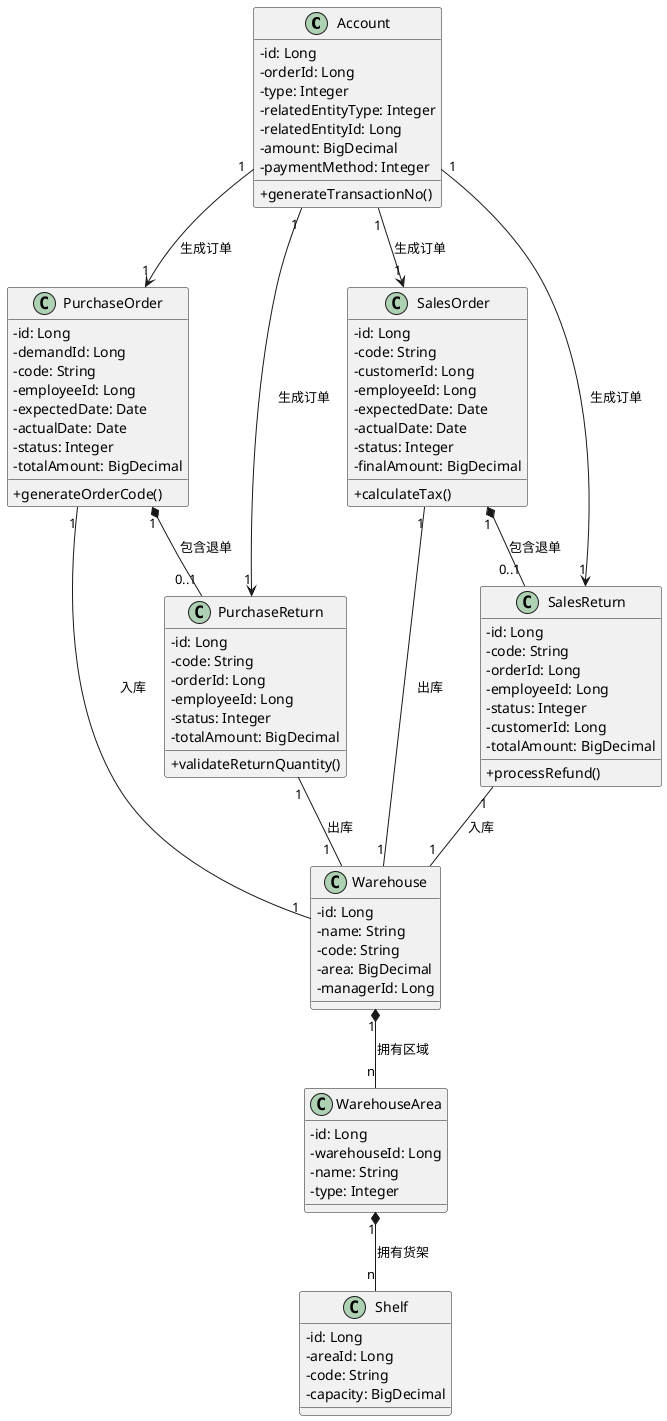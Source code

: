 @startuml
' 设置样式
skinparam defaultTextAlignment center
skinparam ClassAttributeIconSize 0

' 定义类
class Account {
    - id: Long
    - orderId: Long
    - type: Integer
    - relatedEntityType: Integer
    - relatedEntityId: Long
    - amount: BigDecimal
    - paymentMethod: Integer
    + generateTransactionNo()
}

class PurchaseOrder {
    - id: Long
    - demandId: Long
    - code: String
    - employeeId: Long
    - expectedDate: Date
    - actualDate: Date
    - status: Integer
    - totalAmount: BigDecimal
    + generateOrderCode()
}

class SalesOrder {
    - id: Long
    - code: String
    - customerId: Long
    - employeeId: Long
    - expectedDate: Date
    - actualDate: Date
    - status: Integer
    - finalAmount: BigDecimal
    + calculateTax()
}

class PurchaseReturn {
    - id: Long
    - code: String
    - orderId: Long
    - employeeId: Long
    - status: Integer
    - totalAmount: BigDecimal
    + validateReturnQuantity()
}

class SalesReturn {
    - id: Long
    - code: String
    - orderId: Long
    - employeeId: Long
    - status: Integer
    - customerId: Long
    - totalAmount: BigDecimal
    + processRefund()
}

class Warehouse {
    - id: Long
    - name: String
    - code: String
    - area: BigDecimal
    - managerId: Long
}

class WarehouseArea {
    - id: Long
    - warehouseId: Long
    - name: String
    - type: Integer
}

class Shelf {
    - id: Long
    - areaId: Long
    - code: String
    - capacity: BigDecimal
}

' 组合关系：实心菱形
Account "1" -->"1" PurchaseOrder : 生成订单
Account "1" --> "1" PurchaseReturn : 生成订单
Account "1" --> "1" SalesOrder : 生成订单
Account "1" --> "1" SalesReturn : 生成订单
PurchaseOrder "1" *-- "0..1" PurchaseReturn : 包含退单
SalesOrder "1" *-- "0..1" SalesReturn : 包含退单
PurchaseOrder "1" -- "1 " Warehouse : 入库
PurchaseReturn "1" -- "1  " Warehouse : 出库
SalesOrder "1" -- "1" Warehouse : 出库
SalesReturn "1" -- "1" Warehouse : 入库
Warehouse "1" *-- "n" WarehouseArea : 拥有区域
WarehouseArea "1" *-- "n" Shelf : 拥有货架

@enduml